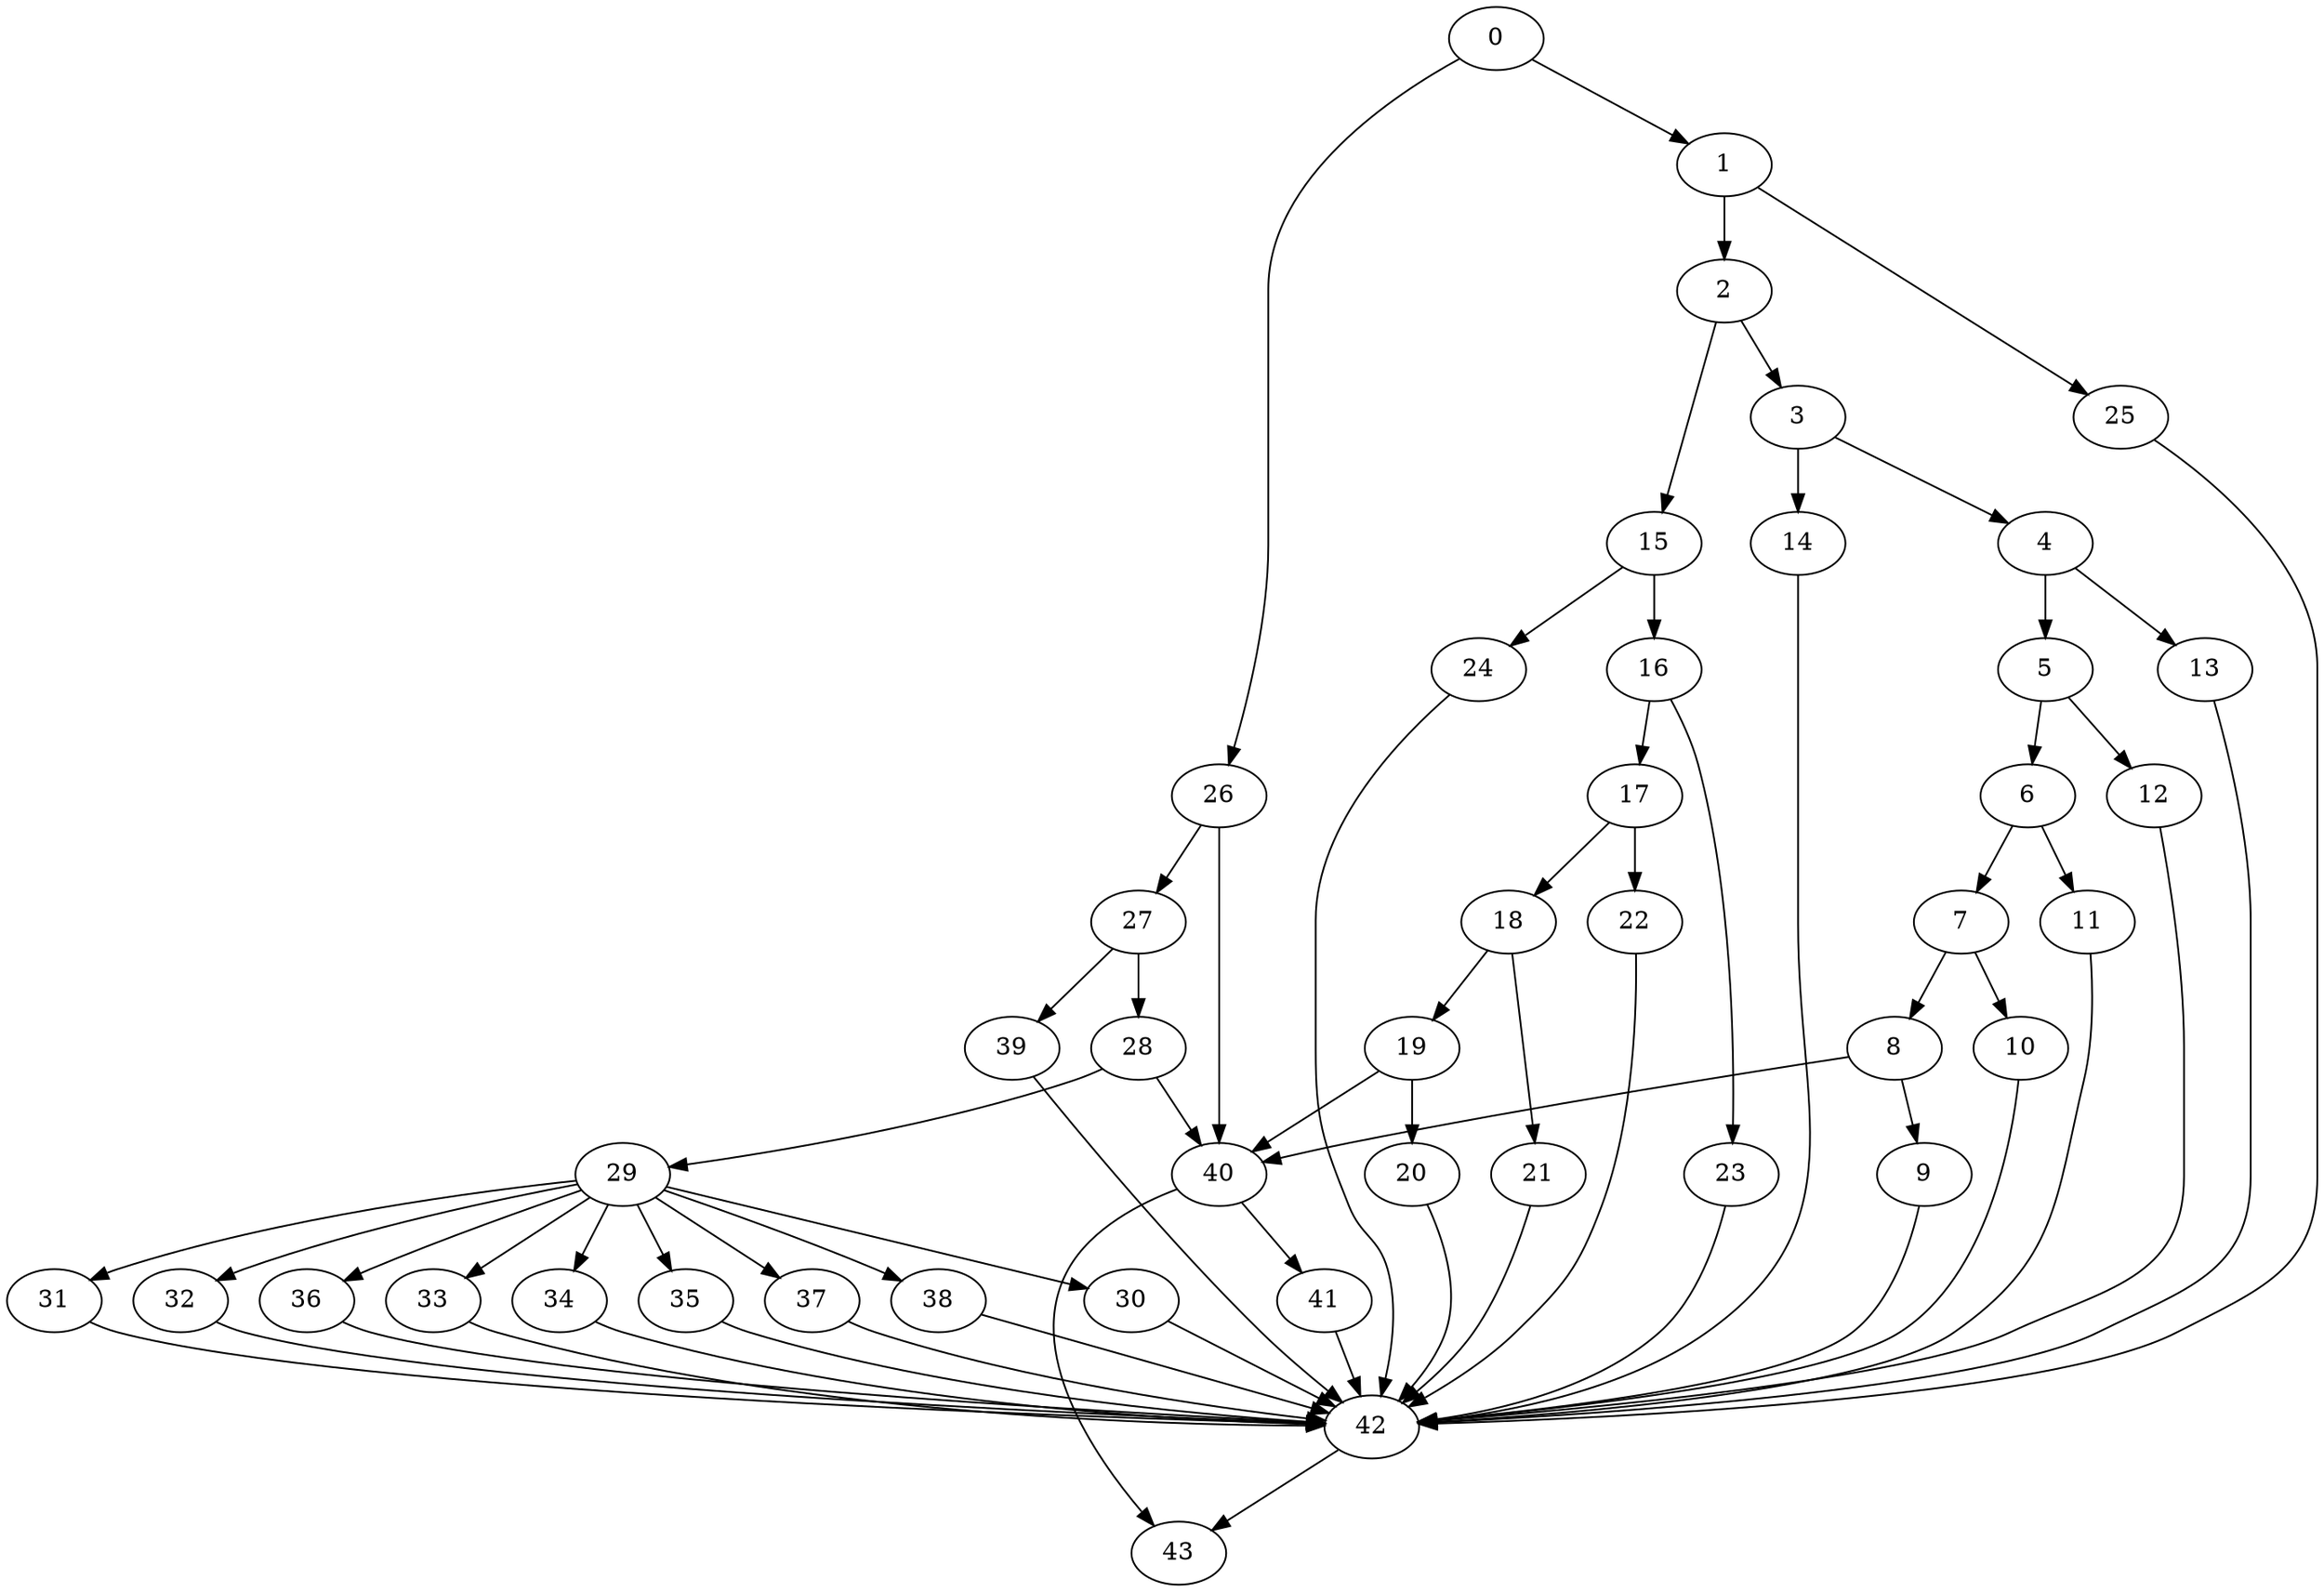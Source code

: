 digraph {
	0
	1
	2
	3
	4
	5
	6
	7
	8
	9
	10
	11
	12
	13
	14
	15
	16
	17
	18
	19
	20
	21
	22
	23
	24
	25
	26
	27
	28
	29
	30
	31
	32
	33
	34
	35
	36
	37
	38
	39
	40
	41
	42
	43
	26 -> 27
	20 -> 42
	21 -> 42
	25 -> 42
	30 -> 42
	33 -> 42
	34 -> 42
	35 -> 42
	36 -> 42
	37 -> 42
	39 -> 42
	10 -> 42
	13 -> 42
	23 -> 42
	41 -> 42
	9 -> 42
	12 -> 42
	14 -> 42
	11 -> 42
	22 -> 42
	24 -> 42
	31 -> 42
	32 -> 42
	38 -> 42
	8 -> 9
	3 -> 14
	27 -> 28
	27 -> 39
	8 -> 40
	19 -> 40
	26 -> 40
	28 -> 40
	6 -> 11
	15 -> 24
	29 -> 31
	4 -> 5
	18 -> 21
	6 -> 7
	7 -> 10
	29 -> 33
	29 -> 35
	29 -> 37
	40 -> 41
	3 -> 4
	19 -> 20
	29 -> 38
	16 -> 17
	18 -> 19
	7 -> 8
	4 -> 13
	28 -> 29
	29 -> 30
	29 -> 34
	0 -> 1
	1 -> 2
	15 -> 16
	17 -> 18
	17 -> 22
	29 -> 36
	40 -> 43
	42 -> 43
	2 -> 3
	2 -> 15
	16 -> 23
	1 -> 25
	0 -> 26
	29 -> 32
	5 -> 6
	5 -> 12
}
